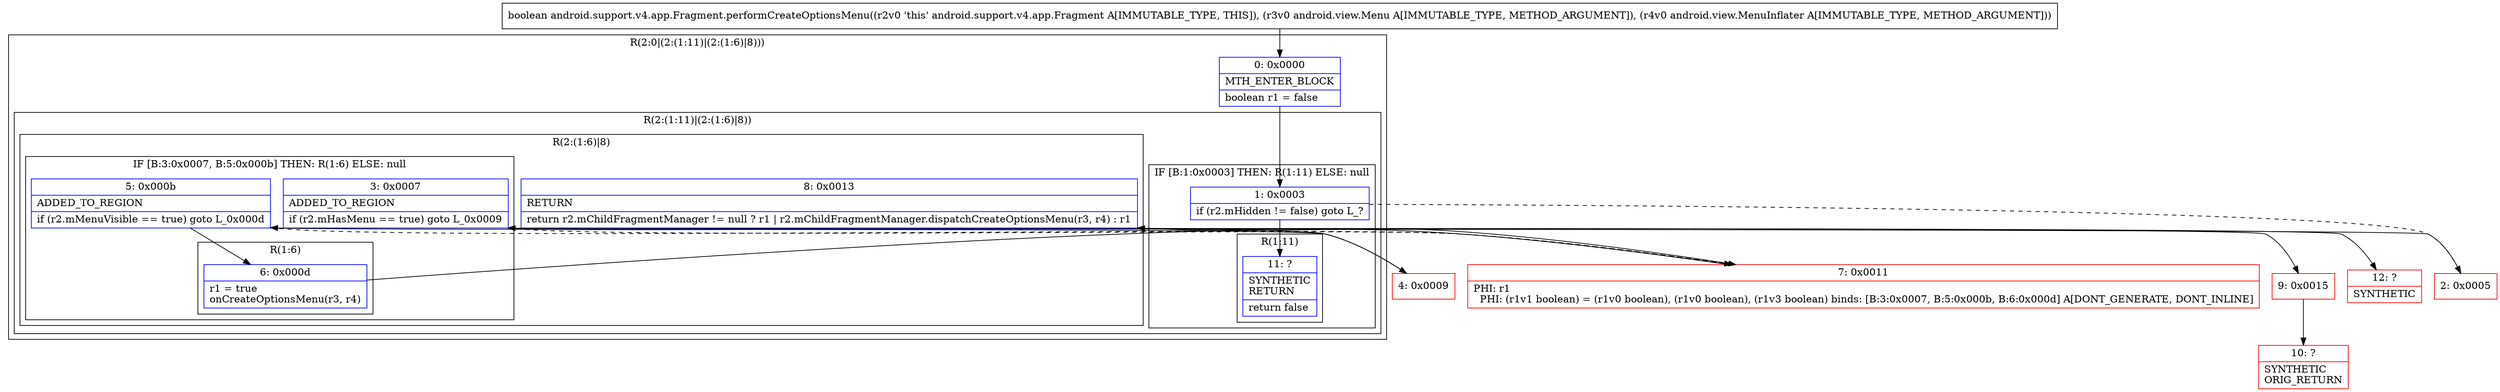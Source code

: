 digraph "CFG forandroid.support.v4.app.Fragment.performCreateOptionsMenu(Landroid\/view\/Menu;Landroid\/view\/MenuInflater;)Z" {
subgraph cluster_Region_287761209 {
label = "R(2:0|(2:(1:11)|(2:(1:6)|8)))";
node [shape=record,color=blue];
Node_0 [shape=record,label="{0\:\ 0x0000|MTH_ENTER_BLOCK\l|boolean r1 = false\l}"];
subgraph cluster_Region_493236855 {
label = "R(2:(1:11)|(2:(1:6)|8))";
node [shape=record,color=blue];
subgraph cluster_IfRegion_1967710015 {
label = "IF [B:1:0x0003] THEN: R(1:11) ELSE: null";
node [shape=record,color=blue];
Node_1 [shape=record,label="{1\:\ 0x0003|if (r2.mHidden != false) goto L_?\l}"];
subgraph cluster_Region_394658333 {
label = "R(1:11)";
node [shape=record,color=blue];
Node_11 [shape=record,label="{11\:\ ?|SYNTHETIC\lRETURN\l|return false\l}"];
}
}
subgraph cluster_Region_599724712 {
label = "R(2:(1:6)|8)";
node [shape=record,color=blue];
subgraph cluster_IfRegion_720955119 {
label = "IF [B:3:0x0007, B:5:0x000b] THEN: R(1:6) ELSE: null";
node [shape=record,color=blue];
Node_3 [shape=record,label="{3\:\ 0x0007|ADDED_TO_REGION\l|if (r2.mHasMenu == true) goto L_0x0009\l}"];
Node_5 [shape=record,label="{5\:\ 0x000b|ADDED_TO_REGION\l|if (r2.mMenuVisible == true) goto L_0x000d\l}"];
subgraph cluster_Region_655611477 {
label = "R(1:6)";
node [shape=record,color=blue];
Node_6 [shape=record,label="{6\:\ 0x000d|r1 = true\lonCreateOptionsMenu(r3, r4)\l}"];
}
}
Node_8 [shape=record,label="{8\:\ 0x0013|RETURN\l|return r2.mChildFragmentManager != null ? r1 \| r2.mChildFragmentManager.dispatchCreateOptionsMenu(r3, r4) : r1\l}"];
}
}
}
Node_2 [shape=record,color=red,label="{2\:\ 0x0005}"];
Node_4 [shape=record,color=red,label="{4\:\ 0x0009}"];
Node_7 [shape=record,color=red,label="{7\:\ 0x0011|PHI: r1 \l  PHI: (r1v1 boolean) = (r1v0 boolean), (r1v0 boolean), (r1v3 boolean) binds: [B:3:0x0007, B:5:0x000b, B:6:0x000d] A[DONT_GENERATE, DONT_INLINE]\l}"];
Node_9 [shape=record,color=red,label="{9\:\ 0x0015}"];
Node_10 [shape=record,color=red,label="{10\:\ ?|SYNTHETIC\lORIG_RETURN\l}"];
Node_12 [shape=record,color=red,label="{12\:\ ?|SYNTHETIC\l}"];
MethodNode[shape=record,label="{boolean android.support.v4.app.Fragment.performCreateOptionsMenu((r2v0 'this' android.support.v4.app.Fragment A[IMMUTABLE_TYPE, THIS]), (r3v0 android.view.Menu A[IMMUTABLE_TYPE, METHOD_ARGUMENT]), (r4v0 android.view.MenuInflater A[IMMUTABLE_TYPE, METHOD_ARGUMENT])) }"];
MethodNode -> Node_0;
Node_0 -> Node_1;
Node_1 -> Node_2[style=dashed];
Node_1 -> Node_11;
Node_3 -> Node_4;
Node_3 -> Node_7[style=dashed];
Node_5 -> Node_6;
Node_5 -> Node_7[style=dashed];
Node_6 -> Node_7;
Node_8 -> Node_9;
Node_8 -> Node_12;
Node_2 -> Node_3;
Node_4 -> Node_5;
Node_7 -> Node_8;
Node_9 -> Node_10;
}

